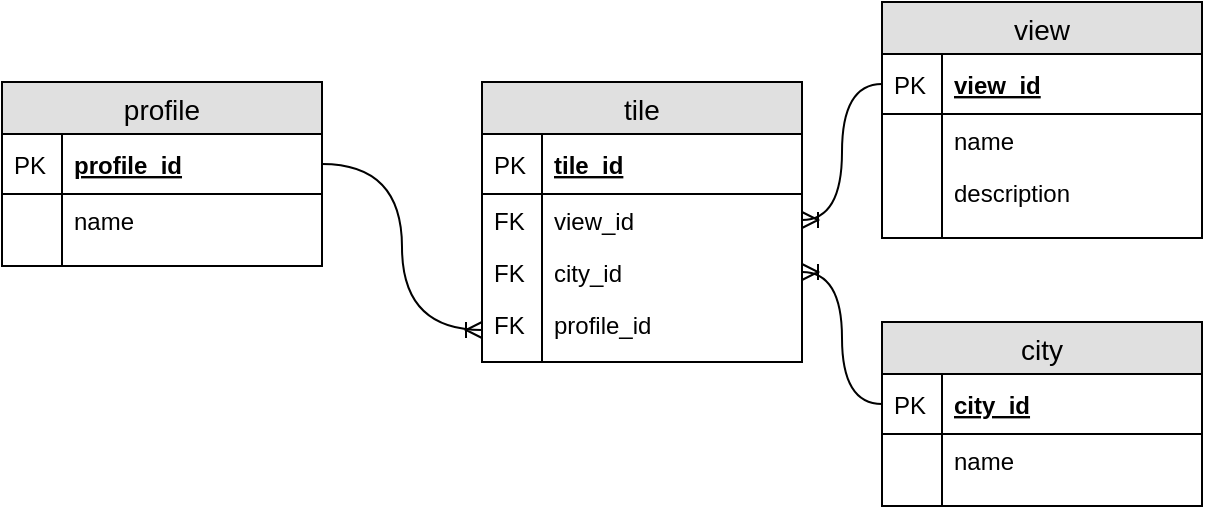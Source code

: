 <mxfile version="12.1.9" type="device" pages="1"><diagram id="uqZKfgYXDa4WYzgfizKT" name="Page-1"><mxGraphModel dx="841" dy="497" grid="1" gridSize="10" guides="1" tooltips="1" connect="1" arrows="1" fold="1" page="1" pageScale="1" pageWidth="850" pageHeight="1100" math="0" shadow="0"><root><mxCell id="0"/><mxCell id="1" parent="0"/><mxCell id="PedIGS5Lae3AA1ik9LkH-1" value="view" style="swimlane;fontStyle=0;childLayout=stackLayout;horizontal=1;startSize=26;fillColor=#e0e0e0;horizontalStack=0;resizeParent=1;resizeParentMax=0;resizeLast=0;collapsible=1;marginBottom=0;swimlaneFillColor=#ffffff;align=center;fontSize=14;" vertex="1" parent="1"><mxGeometry x="480" y="160" width="160" height="118" as="geometry"/></mxCell><mxCell id="PedIGS5Lae3AA1ik9LkH-2" value="view_id" style="shape=partialRectangle;top=0;left=0;right=0;bottom=1;align=left;verticalAlign=middle;fillColor=none;spacingLeft=34;spacingRight=4;overflow=hidden;rotatable=0;points=[[0,0.5],[1,0.5]];portConstraint=eastwest;dropTarget=0;fontStyle=5;fontSize=12;" vertex="1" parent="PedIGS5Lae3AA1ik9LkH-1"><mxGeometry y="26" width="160" height="30" as="geometry"/></mxCell><mxCell id="PedIGS5Lae3AA1ik9LkH-3" value="PK" style="shape=partialRectangle;top=0;left=0;bottom=0;fillColor=none;align=left;verticalAlign=middle;spacingLeft=4;spacingRight=4;overflow=hidden;rotatable=0;points=[];portConstraint=eastwest;part=1;fontSize=12;" vertex="1" connectable="0" parent="PedIGS5Lae3AA1ik9LkH-2"><mxGeometry width="30" height="30" as="geometry"/></mxCell><mxCell id="PedIGS5Lae3AA1ik9LkH-4" value="name" style="shape=partialRectangle;top=0;left=0;right=0;bottom=0;align=left;verticalAlign=top;fillColor=none;spacingLeft=34;spacingRight=4;overflow=hidden;rotatable=0;points=[[0,0.5],[1,0.5]];portConstraint=eastwest;dropTarget=0;fontSize=12;" vertex="1" parent="PedIGS5Lae3AA1ik9LkH-1"><mxGeometry y="56" width="160" height="26" as="geometry"/></mxCell><mxCell id="PedIGS5Lae3AA1ik9LkH-5" value="" style="shape=partialRectangle;top=0;left=0;bottom=0;fillColor=none;align=left;verticalAlign=top;spacingLeft=4;spacingRight=4;overflow=hidden;rotatable=0;points=[];portConstraint=eastwest;part=1;fontSize=12;" vertex="1" connectable="0" parent="PedIGS5Lae3AA1ik9LkH-4"><mxGeometry width="30" height="26" as="geometry"/></mxCell><mxCell id="PedIGS5Lae3AA1ik9LkH-6" value="description" style="shape=partialRectangle;top=0;left=0;right=0;bottom=0;align=left;verticalAlign=top;fillColor=none;spacingLeft=34;spacingRight=4;overflow=hidden;rotatable=0;points=[[0,0.5],[1,0.5]];portConstraint=eastwest;dropTarget=0;fontSize=12;" vertex="1" parent="PedIGS5Lae3AA1ik9LkH-1"><mxGeometry y="82" width="160" height="26" as="geometry"/></mxCell><mxCell id="PedIGS5Lae3AA1ik9LkH-7" value="" style="shape=partialRectangle;top=0;left=0;bottom=0;fillColor=none;align=left;verticalAlign=top;spacingLeft=4;spacingRight=4;overflow=hidden;rotatable=0;points=[];portConstraint=eastwest;part=1;fontSize=12;" vertex="1" connectable="0" parent="PedIGS5Lae3AA1ik9LkH-6"><mxGeometry width="30" height="26" as="geometry"/></mxCell><mxCell id="PedIGS5Lae3AA1ik9LkH-10" value="" style="shape=partialRectangle;top=0;left=0;right=0;bottom=0;align=left;verticalAlign=top;fillColor=none;spacingLeft=34;spacingRight=4;overflow=hidden;rotatable=0;points=[[0,0.5],[1,0.5]];portConstraint=eastwest;dropTarget=0;fontSize=12;" vertex="1" parent="PedIGS5Lae3AA1ik9LkH-1"><mxGeometry y="108" width="160" height="10" as="geometry"/></mxCell><mxCell id="PedIGS5Lae3AA1ik9LkH-11" value="" style="shape=partialRectangle;top=0;left=0;bottom=0;fillColor=none;align=left;verticalAlign=top;spacingLeft=4;spacingRight=4;overflow=hidden;rotatable=0;points=[];portConstraint=eastwest;part=1;fontSize=12;" vertex="1" connectable="0" parent="PedIGS5Lae3AA1ik9LkH-10"><mxGeometry width="30" height="10" as="geometry"/></mxCell><mxCell id="PedIGS5Lae3AA1ik9LkH-12" value="city" style="swimlane;fontStyle=0;childLayout=stackLayout;horizontal=1;startSize=26;fillColor=#e0e0e0;horizontalStack=0;resizeParent=1;resizeParentMax=0;resizeLast=0;collapsible=1;marginBottom=0;swimlaneFillColor=#ffffff;align=center;fontSize=14;" vertex="1" parent="1"><mxGeometry x="480" y="320" width="160" height="92" as="geometry"/></mxCell><mxCell id="PedIGS5Lae3AA1ik9LkH-13" value="city_id" style="shape=partialRectangle;top=0;left=0;right=0;bottom=1;align=left;verticalAlign=middle;fillColor=none;spacingLeft=34;spacingRight=4;overflow=hidden;rotatable=0;points=[[0,0.5],[1,0.5]];portConstraint=eastwest;dropTarget=0;fontStyle=5;fontSize=12;" vertex="1" parent="PedIGS5Lae3AA1ik9LkH-12"><mxGeometry y="26" width="160" height="30" as="geometry"/></mxCell><mxCell id="PedIGS5Lae3AA1ik9LkH-14" value="PK" style="shape=partialRectangle;top=0;left=0;bottom=0;fillColor=none;align=left;verticalAlign=middle;spacingLeft=4;spacingRight=4;overflow=hidden;rotatable=0;points=[];portConstraint=eastwest;part=1;fontSize=12;" vertex="1" connectable="0" parent="PedIGS5Lae3AA1ik9LkH-13"><mxGeometry width="30" height="30" as="geometry"/></mxCell><mxCell id="PedIGS5Lae3AA1ik9LkH-15" value="name" style="shape=partialRectangle;top=0;left=0;right=0;bottom=0;align=left;verticalAlign=top;fillColor=none;spacingLeft=34;spacingRight=4;overflow=hidden;rotatable=0;points=[[0,0.5],[1,0.5]];portConstraint=eastwest;dropTarget=0;fontSize=12;" vertex="1" parent="PedIGS5Lae3AA1ik9LkH-12"><mxGeometry y="56" width="160" height="26" as="geometry"/></mxCell><mxCell id="PedIGS5Lae3AA1ik9LkH-16" value="" style="shape=partialRectangle;top=0;left=0;bottom=0;fillColor=none;align=left;verticalAlign=top;spacingLeft=4;spacingRight=4;overflow=hidden;rotatable=0;points=[];portConstraint=eastwest;part=1;fontSize=12;" vertex="1" connectable="0" parent="PedIGS5Lae3AA1ik9LkH-15"><mxGeometry width="30" height="26" as="geometry"/></mxCell><mxCell id="PedIGS5Lae3AA1ik9LkH-21" value="" style="shape=partialRectangle;top=0;left=0;right=0;bottom=0;align=left;verticalAlign=top;fillColor=none;spacingLeft=34;spacingRight=4;overflow=hidden;rotatable=0;points=[[0,0.5],[1,0.5]];portConstraint=eastwest;dropTarget=0;fontSize=12;" vertex="1" parent="PedIGS5Lae3AA1ik9LkH-12"><mxGeometry y="82" width="160" height="10" as="geometry"/></mxCell><mxCell id="PedIGS5Lae3AA1ik9LkH-22" value="" style="shape=partialRectangle;top=0;left=0;bottom=0;fillColor=none;align=left;verticalAlign=top;spacingLeft=4;spacingRight=4;overflow=hidden;rotatable=0;points=[];portConstraint=eastwest;part=1;fontSize=12;" vertex="1" connectable="0" parent="PedIGS5Lae3AA1ik9LkH-21"><mxGeometry width="30" height="10" as="geometry"/></mxCell><mxCell id="PedIGS5Lae3AA1ik9LkH-23" value="tile" style="swimlane;fontStyle=0;childLayout=stackLayout;horizontal=1;startSize=26;fillColor=#e0e0e0;horizontalStack=0;resizeParent=1;resizeParentMax=0;resizeLast=0;collapsible=1;marginBottom=0;swimlaneFillColor=#ffffff;align=center;fontSize=14;" vertex="1" parent="1"><mxGeometry x="280" y="200" width="160" height="140" as="geometry"/></mxCell><mxCell id="PedIGS5Lae3AA1ik9LkH-24" value="tile_id" style="shape=partialRectangle;top=0;left=0;right=0;bottom=1;align=left;verticalAlign=middle;fillColor=none;spacingLeft=34;spacingRight=4;overflow=hidden;rotatable=0;points=[[0,0.5],[1,0.5]];portConstraint=eastwest;dropTarget=0;fontStyle=5;fontSize=12;" vertex="1" parent="PedIGS5Lae3AA1ik9LkH-23"><mxGeometry y="26" width="160" height="30" as="geometry"/></mxCell><mxCell id="PedIGS5Lae3AA1ik9LkH-25" value="PK" style="shape=partialRectangle;top=0;left=0;bottom=0;fillColor=none;align=left;verticalAlign=middle;spacingLeft=4;spacingRight=4;overflow=hidden;rotatable=0;points=[];portConstraint=eastwest;part=1;fontSize=12;" vertex="1" connectable="0" parent="PedIGS5Lae3AA1ik9LkH-24"><mxGeometry width="30" height="30" as="geometry"/></mxCell><mxCell id="PedIGS5Lae3AA1ik9LkH-26" value="view_id" style="shape=partialRectangle;top=0;left=0;right=0;bottom=0;align=left;verticalAlign=top;fillColor=none;spacingLeft=34;spacingRight=4;overflow=hidden;rotatable=0;points=[[0,0.5],[1,0.5]];portConstraint=eastwest;dropTarget=0;fontSize=12;" vertex="1" parent="PedIGS5Lae3AA1ik9LkH-23"><mxGeometry y="56" width="160" height="26" as="geometry"/></mxCell><mxCell id="PedIGS5Lae3AA1ik9LkH-27" value="FK" style="shape=partialRectangle;top=0;left=0;bottom=0;fillColor=none;align=left;verticalAlign=top;spacingLeft=4;spacingRight=4;overflow=hidden;rotatable=0;points=[];portConstraint=eastwest;part=1;fontSize=12;" vertex="1" connectable="0" parent="PedIGS5Lae3AA1ik9LkH-26"><mxGeometry width="30" height="26" as="geometry"/></mxCell><mxCell id="PedIGS5Lae3AA1ik9LkH-28" value="city_id" style="shape=partialRectangle;top=0;left=0;right=0;bottom=0;align=left;verticalAlign=top;fillColor=none;spacingLeft=34;spacingRight=4;overflow=hidden;rotatable=0;points=[[0,0.5],[1,0.5]];portConstraint=eastwest;dropTarget=0;fontSize=12;" vertex="1" parent="PedIGS5Lae3AA1ik9LkH-23"><mxGeometry y="82" width="160" height="26" as="geometry"/></mxCell><mxCell id="PedIGS5Lae3AA1ik9LkH-29" value="FK" style="shape=partialRectangle;top=0;left=0;bottom=0;fillColor=none;align=left;verticalAlign=top;spacingLeft=4;spacingRight=4;overflow=hidden;rotatable=0;points=[];portConstraint=eastwest;part=1;fontSize=12;" vertex="1" connectable="0" parent="PedIGS5Lae3AA1ik9LkH-28"><mxGeometry width="30" height="26" as="geometry"/></mxCell><mxCell id="PedIGS5Lae3AA1ik9LkH-32" value="profile_id" style="shape=partialRectangle;top=0;left=0;right=0;bottom=0;align=left;verticalAlign=top;fillColor=none;spacingLeft=34;spacingRight=4;overflow=hidden;rotatable=0;points=[[0,0.5],[1,0.5]];portConstraint=eastwest;dropTarget=0;fontSize=12;" vertex="1" parent="PedIGS5Lae3AA1ik9LkH-23"><mxGeometry y="108" width="160" height="32" as="geometry"/></mxCell><mxCell id="PedIGS5Lae3AA1ik9LkH-33" value="FK" style="shape=partialRectangle;top=0;left=0;bottom=0;fillColor=none;align=left;verticalAlign=top;spacingLeft=4;spacingRight=4;overflow=hidden;rotatable=0;points=[];portConstraint=eastwest;part=1;fontSize=12;" vertex="1" connectable="0" parent="PedIGS5Lae3AA1ik9LkH-32"><mxGeometry width="30" height="32" as="geometry"/></mxCell><mxCell id="PedIGS5Lae3AA1ik9LkH-34" value="profile" style="swimlane;fontStyle=0;childLayout=stackLayout;horizontal=1;startSize=26;fillColor=#e0e0e0;horizontalStack=0;resizeParent=1;resizeParentMax=0;resizeLast=0;collapsible=1;marginBottom=0;swimlaneFillColor=#ffffff;align=center;fontSize=14;" vertex="1" parent="1"><mxGeometry x="40" y="200" width="160" height="92" as="geometry"/></mxCell><mxCell id="PedIGS5Lae3AA1ik9LkH-35" value="profile_id" style="shape=partialRectangle;top=0;left=0;right=0;bottom=1;align=left;verticalAlign=middle;fillColor=none;spacingLeft=34;spacingRight=4;overflow=hidden;rotatable=0;points=[[0,0.5],[1,0.5]];portConstraint=eastwest;dropTarget=0;fontStyle=5;fontSize=12;" vertex="1" parent="PedIGS5Lae3AA1ik9LkH-34"><mxGeometry y="26" width="160" height="30" as="geometry"/></mxCell><mxCell id="PedIGS5Lae3AA1ik9LkH-36" value="PK" style="shape=partialRectangle;top=0;left=0;bottom=0;fillColor=none;align=left;verticalAlign=middle;spacingLeft=4;spacingRight=4;overflow=hidden;rotatable=0;points=[];portConstraint=eastwest;part=1;fontSize=12;" vertex="1" connectable="0" parent="PedIGS5Lae3AA1ik9LkH-35"><mxGeometry width="30" height="30" as="geometry"/></mxCell><mxCell id="PedIGS5Lae3AA1ik9LkH-37" value="name" style="shape=partialRectangle;top=0;left=0;right=0;bottom=0;align=left;verticalAlign=top;fillColor=none;spacingLeft=34;spacingRight=4;overflow=hidden;rotatable=0;points=[[0,0.5],[1,0.5]];portConstraint=eastwest;dropTarget=0;fontSize=12;" vertex="1" parent="PedIGS5Lae3AA1ik9LkH-34"><mxGeometry y="56" width="160" height="26" as="geometry"/></mxCell><mxCell id="PedIGS5Lae3AA1ik9LkH-38" value="" style="shape=partialRectangle;top=0;left=0;bottom=0;fillColor=none;align=left;verticalAlign=top;spacingLeft=4;spacingRight=4;overflow=hidden;rotatable=0;points=[];portConstraint=eastwest;part=1;fontSize=12;" vertex="1" connectable="0" parent="PedIGS5Lae3AA1ik9LkH-37"><mxGeometry width="30" height="26" as="geometry"/></mxCell><mxCell id="PedIGS5Lae3AA1ik9LkH-43" value="" style="shape=partialRectangle;top=0;left=0;right=0;bottom=0;align=left;verticalAlign=top;fillColor=none;spacingLeft=34;spacingRight=4;overflow=hidden;rotatable=0;points=[[0,0.5],[1,0.5]];portConstraint=eastwest;dropTarget=0;fontSize=12;" vertex="1" parent="PedIGS5Lae3AA1ik9LkH-34"><mxGeometry y="82" width="160" height="10" as="geometry"/></mxCell><mxCell id="PedIGS5Lae3AA1ik9LkH-44" value="" style="shape=partialRectangle;top=0;left=0;bottom=0;fillColor=none;align=left;verticalAlign=top;spacingLeft=4;spacingRight=4;overflow=hidden;rotatable=0;points=[];portConstraint=eastwest;part=1;fontSize=12;" vertex="1" connectable="0" parent="PedIGS5Lae3AA1ik9LkH-43"><mxGeometry width="30" height="10" as="geometry"/></mxCell><mxCell id="PedIGS5Lae3AA1ik9LkH-45" value="" style="edgeStyle=orthogonalEdgeStyle;fontSize=12;html=1;endArrow=ERoneToMany;exitX=0;exitY=0.5;exitDx=0;exitDy=0;curved=1;entryX=1;entryY=0.5;entryDx=0;entryDy=0;" edge="1" parent="1" source="PedIGS5Lae3AA1ik9LkH-2" target="PedIGS5Lae3AA1ik9LkH-26"><mxGeometry width="100" height="100" relative="1" as="geometry"><mxPoint x="300" y="480" as="sourcePoint"/><mxPoint x="440" y="130" as="targetPoint"/></mxGeometry></mxCell><mxCell id="PedIGS5Lae3AA1ik9LkH-46" value="" style="edgeStyle=orthogonalEdgeStyle;fontSize=12;html=1;endArrow=ERoneToMany;entryX=1;entryY=0.5;entryDx=0;entryDy=0;curved=1;exitX=0;exitY=0.5;exitDx=0;exitDy=0;" edge="1" parent="1" source="PedIGS5Lae3AA1ik9LkH-13" target="PedIGS5Lae3AA1ik9LkH-28"><mxGeometry width="100" height="100" relative="1" as="geometry"><mxPoint x="400" y="430" as="sourcePoint"/><mxPoint x="450" y="400" as="targetPoint"/></mxGeometry></mxCell><mxCell id="PedIGS5Lae3AA1ik9LkH-47" value="" style="edgeStyle=orthogonalEdgeStyle;fontSize=12;html=1;endArrow=ERoneToMany;exitX=1;exitY=0.5;exitDx=0;exitDy=0;entryX=0;entryY=0.5;entryDx=0;entryDy=0;curved=1;" edge="1" parent="1" source="PedIGS5Lae3AA1ik9LkH-35" target="PedIGS5Lae3AA1ik9LkH-32"><mxGeometry width="100" height="100" relative="1" as="geometry"><mxPoint x="40" y="530" as="sourcePoint"/><mxPoint x="130" y="340" as="targetPoint"/></mxGeometry></mxCell></root></mxGraphModel></diagram></mxfile>